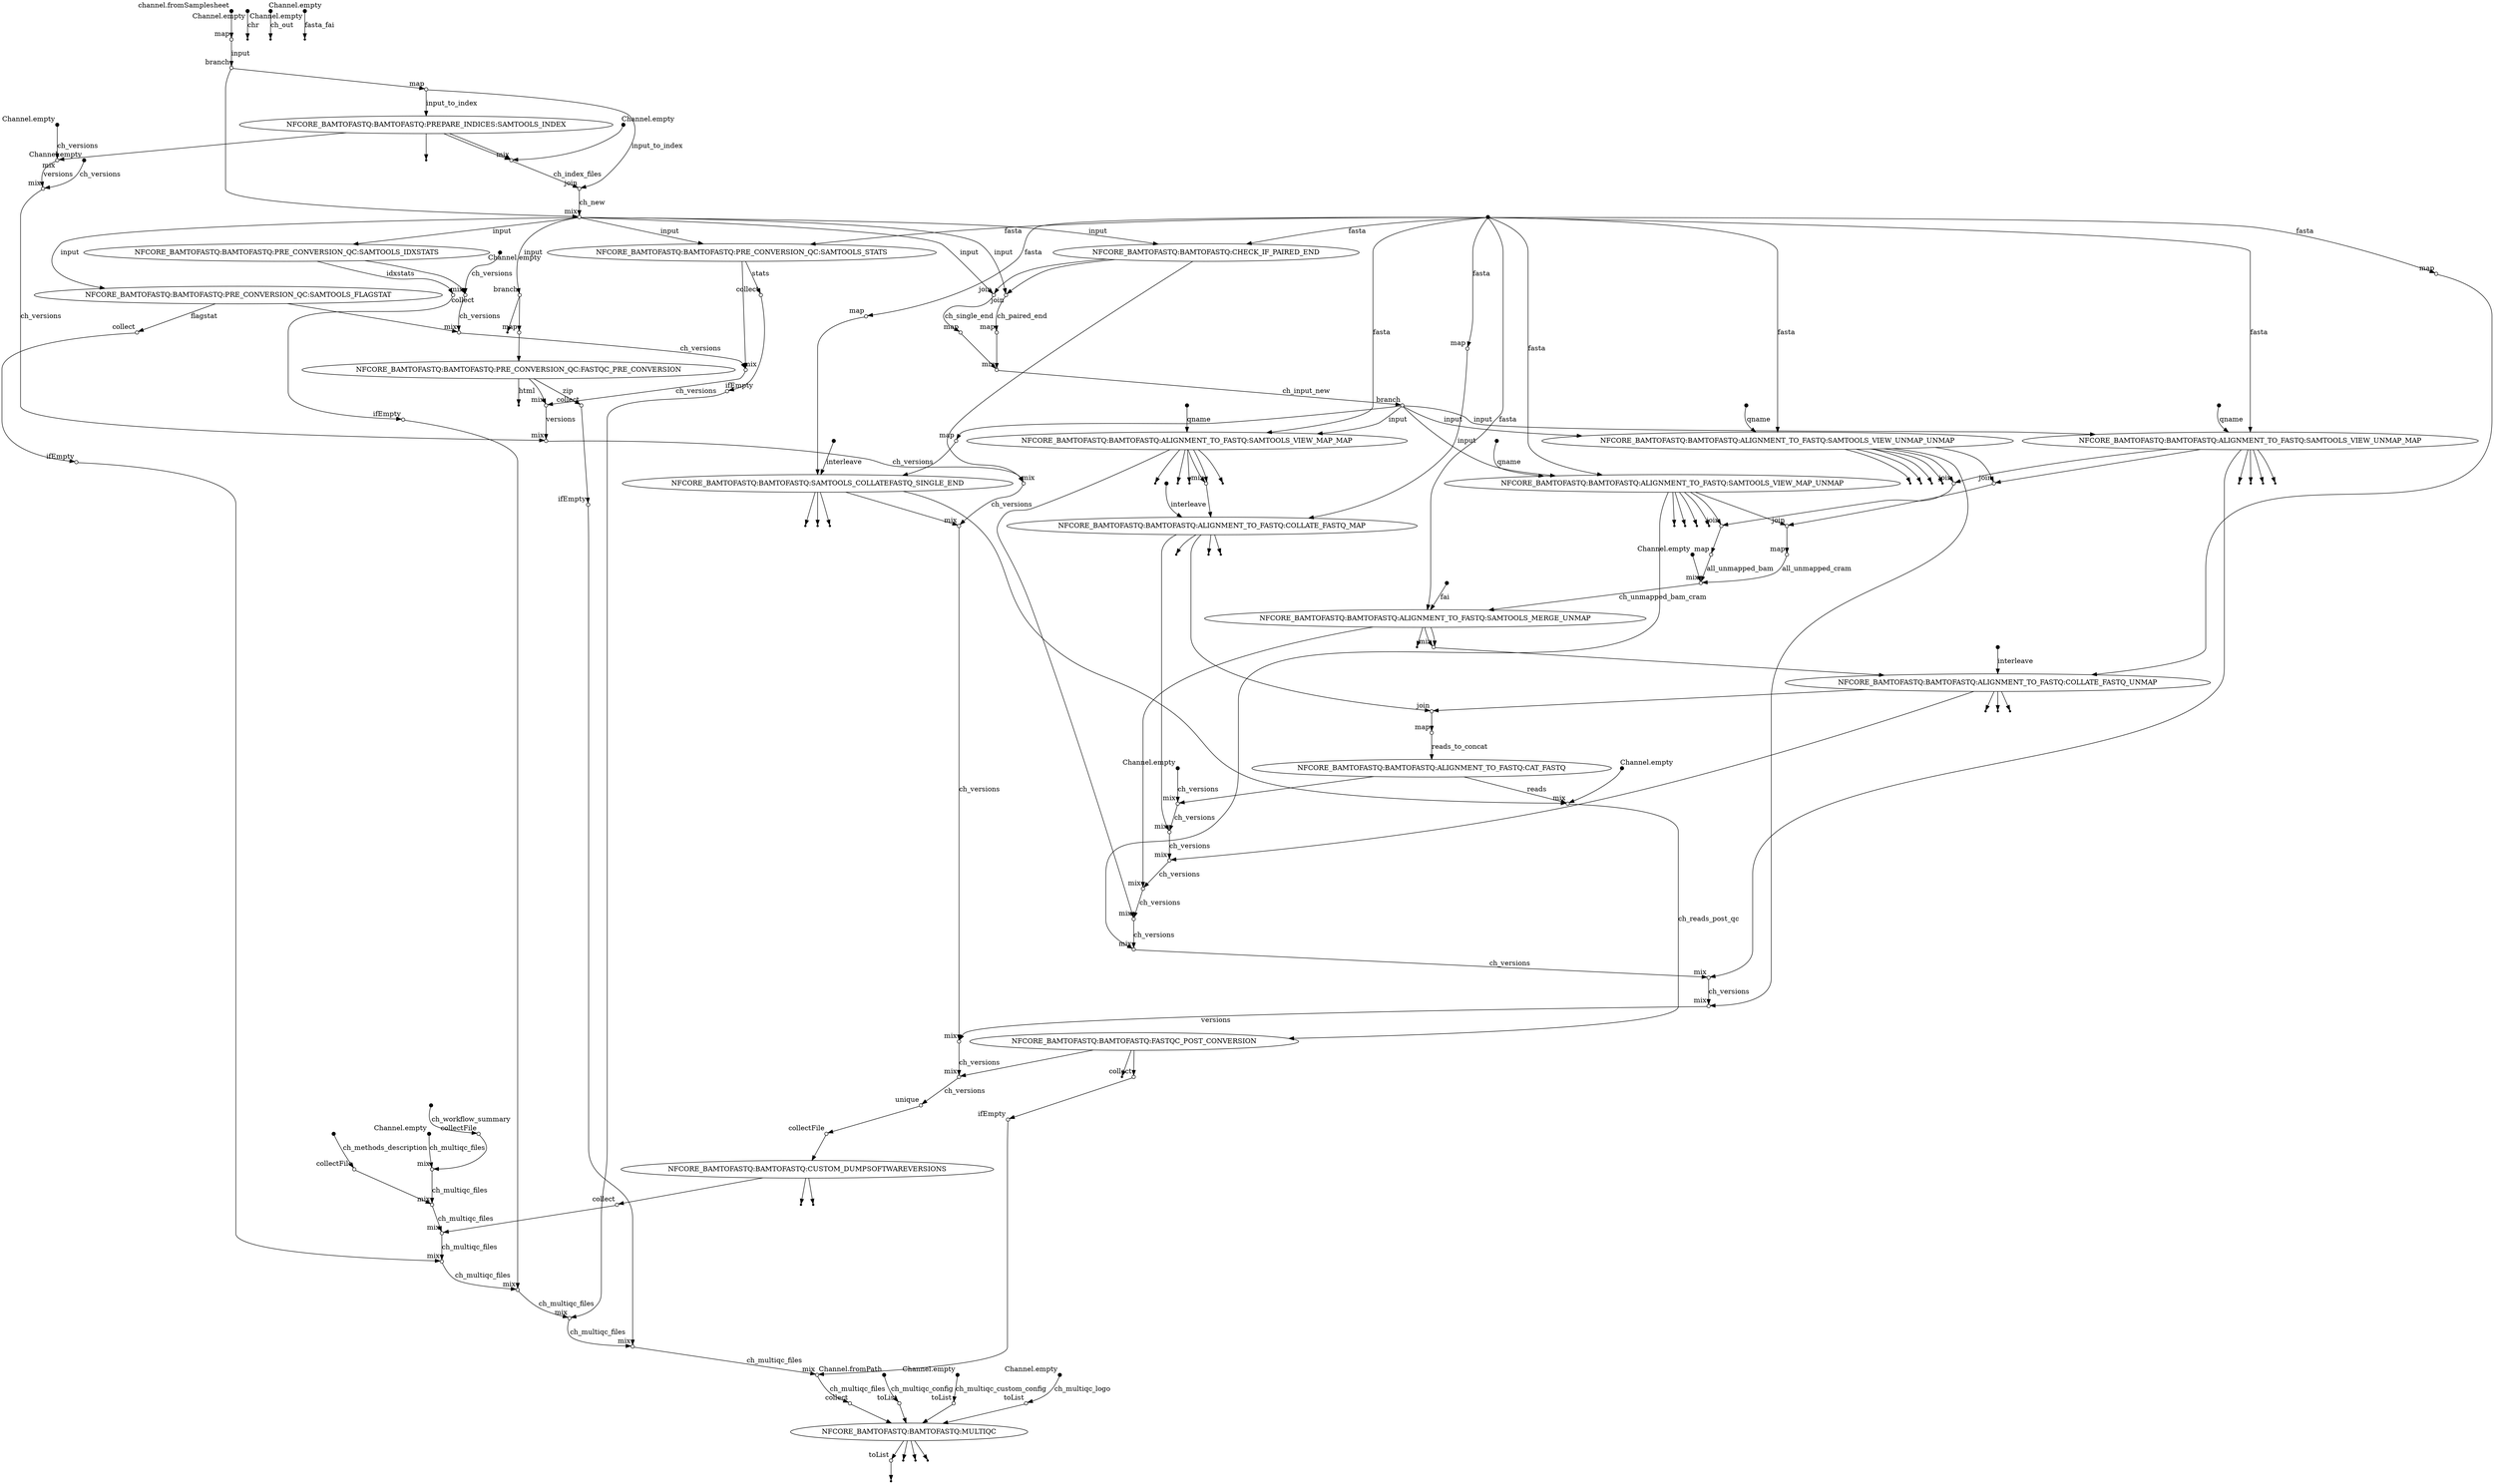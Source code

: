 digraph "bamtofastq_dag" {
v0 [shape=point,label="",fixedsize=true,width=0.1,xlabel="channel.fromSamplesheet"];
v1 [shape=circle,label="",fixedsize=true,width=0.1,xlabel="map"];
v0 -> v1;

v1 [shape=circle,label="",fixedsize=true,width=0.1,xlabel="map"];
v11 [shape=circle,label="",fixedsize=true,width=0.1,xlabel="branch"];
v1 -> v11 [label="input"];

v2 [shape=point,label="",fixedsize=true,width=0.1,xlabel="Channel.empty"];
v3 [shape=point];
v2 -> v3 [label="chr"];

v4 [shape=point,label="",fixedsize=true,width=0.1,xlabel="Channel.fromPath"];
v151 [shape=circle,label="",fixedsize=true,width=0.1,xlabel="toList"];
v4 -> v151 [label="ch_multiqc_config"];

v5 [shape=point,label="",fixedsize=true,width=0.1,xlabel="Channel.empty"];
v152 [shape=circle,label="",fixedsize=true,width=0.1,xlabel="toList"];
v5 -> v152 [label="ch_multiqc_custom_config"];

v6 [shape=point,label="",fixedsize=true,width=0.1,xlabel="Channel.empty"];
v153 [shape=circle,label="",fixedsize=true,width=0.1,xlabel="toList"];
v6 -> v153 [label="ch_multiqc_logo"];

v7 [shape=point,label="",fixedsize=true,width=0.1,xlabel="Channel.empty"];
v22 [shape=circle,label="",fixedsize=true,width=0.1,xlabel="mix"];
v7 -> v22 [label="ch_versions"];

v8 [shape=point,label="",fixedsize=true,width=0.1,xlabel="Channel.empty"];
v15 [shape=circle,label="",fixedsize=true,width=0.1,xlabel="mix"];
v8 -> v15 [label="ch_versions"];

v9 [shape=point,label="",fixedsize=true,width=0.1,xlabel="Channel.empty"];
v10 [shape=point];
v9 -> v10 [label="ch_out"];

v11 [shape=circle,label="",fixedsize=true,width=0.1,xlabel="branch"];
v12 [shape=circle,label="",fixedsize=true,width=0.1,xlabel="map"];
v11 -> v12;

v11 [shape=circle,label="",fixedsize=true,width=0.1,xlabel="branch"];
v19 [shape=circle,label="",fixedsize=true,width=0.1,xlabel="mix"];
v11 -> v19;

v12 [shape=circle,label="",fixedsize=true,width=0.1,xlabel="map"];
v13 [label="NFCORE_BAMTOFASTQ:BAMTOFASTQ:PREPARE_INDICES:SAMTOOLS_INDEX"];
v12 -> v13 [label="input_to_index"];

v13 [label="NFCORE_BAMTOFASTQ:BAMTOFASTQ:PREPARE_INDICES:SAMTOOLS_INDEX"];
v17 [shape=circle,label="",fixedsize=true,width=0.1,xlabel="mix"];
v13 -> v17;

v13 [label="NFCORE_BAMTOFASTQ:BAMTOFASTQ:PREPARE_INDICES:SAMTOOLS_INDEX"];
v14 [shape=point];
v13 -> v14;

v13 [label="NFCORE_BAMTOFASTQ:BAMTOFASTQ:PREPARE_INDICES:SAMTOOLS_INDEX"];
v17 [shape=circle,label="",fixedsize=true,width=0.1,xlabel="mix"];
v13 -> v17;

v13 [label="NFCORE_BAMTOFASTQ:BAMTOFASTQ:PREPARE_INDICES:SAMTOOLS_INDEX"];
v15 [shape=circle,label="",fixedsize=true,width=0.1,xlabel="mix"];
v13 -> v15;

v15 [shape=circle,label="",fixedsize=true,width=0.1,xlabel="mix"];
v22 [shape=circle,label="",fixedsize=true,width=0.1,xlabel="mix"];
v15 -> v22 [label="versions"];

v16 [shape=point,label="",fixedsize=true,width=0.1,xlabel="Channel.empty"];
v17 [shape=circle,label="",fixedsize=true,width=0.1,xlabel="mix"];
v16 -> v17;

v17 [shape=circle,label="",fixedsize=true,width=0.1,xlabel="mix"];
v18 [shape=circle,label="",fixedsize=true,width=0.1,xlabel="join"];
v17 -> v18 [label="ch_index_files"];

v12 [shape=circle,label="",fixedsize=true,width=0.1,xlabel="map"];
v18 [shape=circle,label="",fixedsize=true,width=0.1,xlabel="join"];
v12 -> v18 [label="input_to_index"];

v18 [shape=circle,label="",fixedsize=true,width=0.1,xlabel="join"];
v19 [shape=circle,label="",fixedsize=true,width=0.1,xlabel="mix"];
v18 -> v19 [label="ch_new"];

v19 [shape=circle,label="",fixedsize=true,width=0.1,xlabel="mix"];
v24 [label="NFCORE_BAMTOFASTQ:BAMTOFASTQ:PRE_CONVERSION_QC:SAMTOOLS_IDXSTATS"];
v19 -> v24 [label="input"];

v20 [shape=point,label="",fixedsize=true,width=0.1,xlabel="Channel.empty"];
v21 [shape=point];
v20 -> v21 [label="fasta_fai"];

v22 [shape=circle,label="",fixedsize=true,width=0.1,xlabel="mix"];
v37 [shape=circle,label="",fixedsize=true,width=0.1,xlabel="mix"];
v22 -> v37 [label="ch_versions"];

v23 [shape=point,label="",fixedsize=true,width=0.1,xlabel="Channel.empty"];
v33 [shape=circle,label="",fixedsize=true,width=0.1,xlabel="mix"];
v23 -> v33 [label="ch_versions"];

v24 [label="NFCORE_BAMTOFASTQ:BAMTOFASTQ:PRE_CONVERSION_QC:SAMTOOLS_IDXSTATS"];
v138 [shape=circle,label="",fixedsize=true,width=0.1,xlabel="collect"];
v24 -> v138 [label="idxstats"];

v24 [label="NFCORE_BAMTOFASTQ:BAMTOFASTQ:PRE_CONVERSION_QC:SAMTOOLS_IDXSTATS"];
v33 [shape=circle,label="",fixedsize=true,width=0.1,xlabel="mix"];
v24 -> v33;

v19 [shape=circle,label="",fixedsize=true,width=0.1,xlabel="mix"];
v25 [label="NFCORE_BAMTOFASTQ:BAMTOFASTQ:PRE_CONVERSION_QC:SAMTOOLS_FLAGSTAT"];
v19 -> v25 [label="input"];

v25 [label="NFCORE_BAMTOFASTQ:BAMTOFASTQ:PRE_CONVERSION_QC:SAMTOOLS_FLAGSTAT"];
v135 [shape=circle,label="",fixedsize=true,width=0.1,xlabel="collect"];
v25 -> v135 [label="flagstat"];

v25 [label="NFCORE_BAMTOFASTQ:BAMTOFASTQ:PRE_CONVERSION_QC:SAMTOOLS_FLAGSTAT"];
v34 [shape=circle,label="",fixedsize=true,width=0.1,xlabel="mix"];
v25 -> v34;

v19 [shape=circle,label="",fixedsize=true,width=0.1,xlabel="mix"];
v27 [label="NFCORE_BAMTOFASTQ:BAMTOFASTQ:PRE_CONVERSION_QC:SAMTOOLS_STATS"];
v19 -> v27 [label="input"];

v26 [shape=point,label="",fixedsize=true,width=0.1];
v27 [label="NFCORE_BAMTOFASTQ:BAMTOFASTQ:PRE_CONVERSION_QC:SAMTOOLS_STATS"];
v26 -> v27 [label="fasta"];

v27 [label="NFCORE_BAMTOFASTQ:BAMTOFASTQ:PRE_CONVERSION_QC:SAMTOOLS_STATS"];
v141 [shape=circle,label="",fixedsize=true,width=0.1,xlabel="collect"];
v27 -> v141 [label="stats"];

v27 [label="NFCORE_BAMTOFASTQ:BAMTOFASTQ:PRE_CONVERSION_QC:SAMTOOLS_STATS"];
v35 [shape=circle,label="",fixedsize=true,width=0.1,xlabel="mix"];
v27 -> v35;

v19 [shape=circle,label="",fixedsize=true,width=0.1,xlabel="mix"];
v28 [shape=circle,label="",fixedsize=true,width=0.1,xlabel="branch"];
v19 -> v28 [label="input"];

v28 [shape=circle,label="",fixedsize=true,width=0.1,xlabel="branch"];
v30 [shape=circle,label="",fixedsize=true,width=0.1,xlabel="map"];
v28 -> v30;

v28 [shape=circle,label="",fixedsize=true,width=0.1,xlabel="branch"];
v29 [shape=point];
v28 -> v29;

v30 [shape=circle,label="",fixedsize=true,width=0.1,xlabel="map"];
v31 [label="NFCORE_BAMTOFASTQ:BAMTOFASTQ:PRE_CONVERSION_QC:FASTQC_PRE_CONVERSION"];
v30 -> v31;

v31 [label="NFCORE_BAMTOFASTQ:BAMTOFASTQ:PRE_CONVERSION_QC:FASTQC_PRE_CONVERSION"];
v32 [shape=point];
v31 -> v32 [label="html"];

v31 [label="NFCORE_BAMTOFASTQ:BAMTOFASTQ:PRE_CONVERSION_QC:FASTQC_PRE_CONVERSION"];
v144 [shape=circle,label="",fixedsize=true,width=0.1,xlabel="collect"];
v31 -> v144 [label="zip"];

v31 [label="NFCORE_BAMTOFASTQ:BAMTOFASTQ:PRE_CONVERSION_QC:FASTQC_PRE_CONVERSION"];
v36 [shape=circle,label="",fixedsize=true,width=0.1,xlabel="mix"];
v31 -> v36;

v33 [shape=circle,label="",fixedsize=true,width=0.1,xlabel="mix"];
v34 [shape=circle,label="",fixedsize=true,width=0.1,xlabel="mix"];
v33 -> v34 [label="ch_versions"];

v34 [shape=circle,label="",fixedsize=true,width=0.1,xlabel="mix"];
v35 [shape=circle,label="",fixedsize=true,width=0.1,xlabel="mix"];
v34 -> v35 [label="ch_versions"];

v35 [shape=circle,label="",fixedsize=true,width=0.1,xlabel="mix"];
v36 [shape=circle,label="",fixedsize=true,width=0.1,xlabel="mix"];
v35 -> v36 [label="ch_versions"];

v36 [shape=circle,label="",fixedsize=true,width=0.1,xlabel="mix"];
v37 [shape=circle,label="",fixedsize=true,width=0.1,xlabel="mix"];
v36 -> v37 [label="versions"];

v37 [shape=circle,label="",fixedsize=true,width=0.1,xlabel="mix"];
v44 [shape=circle,label="",fixedsize=true,width=0.1,xlabel="mix"];
v37 -> v44 [label="ch_versions"];

v19 [shape=circle,label="",fixedsize=true,width=0.1,xlabel="mix"];
v38 [label="NFCORE_BAMTOFASTQ:BAMTOFASTQ:CHECK_IF_PAIRED_END"];
v19 -> v38 [label="input"];

v26 [shape=point,label="",fixedsize=true,width=0.1];
v38 [label="NFCORE_BAMTOFASTQ:BAMTOFASTQ:CHECK_IF_PAIRED_END"];
v26 -> v38 [label="fasta"];

v38 [label="NFCORE_BAMTOFASTQ:BAMTOFASTQ:CHECK_IF_PAIRED_END"];
v40 [shape=circle,label="",fixedsize=true,width=0.1,xlabel="join"];
v38 -> v40;

v38 [label="NFCORE_BAMTOFASTQ:BAMTOFASTQ:CHECK_IF_PAIRED_END"];
v39 [shape=circle,label="",fixedsize=true,width=0.1,xlabel="join"];
v38 -> v39;

v38 [label="NFCORE_BAMTOFASTQ:BAMTOFASTQ:CHECK_IF_PAIRED_END"];
v44 [shape=circle,label="",fixedsize=true,width=0.1,xlabel="mix"];
v38 -> v44;

v19 [shape=circle,label="",fixedsize=true,width=0.1,xlabel="mix"];
v39 [shape=circle,label="",fixedsize=true,width=0.1,xlabel="join"];
v19 -> v39 [label="input"];

v39 [shape=circle,label="",fixedsize=true,width=0.1,xlabel="join"];
v42 [shape=circle,label="",fixedsize=true,width=0.1,xlabel="map"];
v39 -> v42 [label="ch_paired_end"];

v19 [shape=circle,label="",fixedsize=true,width=0.1,xlabel="mix"];
v40 [shape=circle,label="",fixedsize=true,width=0.1,xlabel="join"];
v19 -> v40 [label="input"];

v40 [shape=circle,label="",fixedsize=true,width=0.1,xlabel="join"];
v41 [shape=circle,label="",fixedsize=true,width=0.1,xlabel="map"];
v40 -> v41 [label="ch_single_end"];

v41 [shape=circle,label="",fixedsize=true,width=0.1,xlabel="map"];
v43 [shape=circle,label="",fixedsize=true,width=0.1,xlabel="mix"];
v41 -> v43;

v42 [shape=circle,label="",fixedsize=true,width=0.1,xlabel="map"];
v43 [shape=circle,label="",fixedsize=true,width=0.1,xlabel="mix"];
v42 -> v43;

v43 [shape=circle,label="",fixedsize=true,width=0.1,xlabel="mix"];
v45 [shape=circle,label="",fixedsize=true,width=0.1,xlabel="branch"];
v43 -> v45 [label="ch_input_new"];

v44 [shape=circle,label="",fixedsize=true,width=0.1,xlabel="mix"];
v53 [shape=circle,label="",fixedsize=true,width=0.1,xlabel="mix"];
v44 -> v53 [label="ch_versions"];

v45 [shape=circle,label="",fixedsize=true,width=0.1,xlabel="branch"];
v46 [shape=circle,label="",fixedsize=true,width=0.1,xlabel="map"];
v45 -> v46;

v45 [shape=circle,label="",fixedsize=true,width=0.1,xlabel="branch"];
v56 [label="NFCORE_BAMTOFASTQ:BAMTOFASTQ:ALIGNMENT_TO_FASTQ:SAMTOOLS_VIEW_MAP_MAP"];
v45 -> v56 [label="input"];

v46 [shape=circle,label="",fixedsize=true,width=0.1,xlabel="map"];
v49 [label="NFCORE_BAMTOFASTQ:BAMTOFASTQ:SAMTOOLS_COLLATEFASTQ_SINGLE_END"];
v46 -> v49;

v26 [shape=point,label="",fixedsize=true,width=0.1];
v47 [shape=circle,label="",fixedsize=true,width=0.1,xlabel="map"];
v26 -> v47 [label="fasta"];

v47 [shape=circle,label="",fixedsize=true,width=0.1,xlabel="map"];
v49 [label="NFCORE_BAMTOFASTQ:BAMTOFASTQ:SAMTOOLS_COLLATEFASTQ_SINGLE_END"];
v47 -> v49;

v48 [shape=point,label="",fixedsize=true,width=0.1];
v49 [label="NFCORE_BAMTOFASTQ:BAMTOFASTQ:SAMTOOLS_COLLATEFASTQ_SINGLE_END"];
v48 -> v49 [label="interleave"];

v49 [label="NFCORE_BAMTOFASTQ:BAMTOFASTQ:SAMTOOLS_COLLATEFASTQ_SINGLE_END"];
v52 [shape=point];
v49 -> v52;

v49 [label="NFCORE_BAMTOFASTQ:BAMTOFASTQ:SAMTOOLS_COLLATEFASTQ_SINGLE_END"];
v51 [shape=point];
v49 -> v51;

v49 [label="NFCORE_BAMTOFASTQ:BAMTOFASTQ:SAMTOOLS_COLLATEFASTQ_SINGLE_END"];
v50 [shape=point];
v49 -> v50;

v49 [label="NFCORE_BAMTOFASTQ:BAMTOFASTQ:SAMTOOLS_COLLATEFASTQ_SINGLE_END"];
v117 [shape=circle,label="",fixedsize=true,width=0.1,xlabel="mix"];
v49 -> v117;

v49 [label="NFCORE_BAMTOFASTQ:BAMTOFASTQ:SAMTOOLS_COLLATEFASTQ_SINGLE_END"];
v53 [shape=circle,label="",fixedsize=true,width=0.1,xlabel="mix"];
v49 -> v53;

v53 [shape=circle,label="",fixedsize=true,width=0.1,xlabel="mix"];
v115 [shape=circle,label="",fixedsize=true,width=0.1,xlabel="mix"];
v53 -> v115 [label="ch_versions"];

v54 [shape=point,label="",fixedsize=true,width=0.1,xlabel="Channel.empty"];
v107 [shape=circle,label="",fixedsize=true,width=0.1,xlabel="mix"];
v54 -> v107 [label="ch_versions"];

v26 [shape=point,label="",fixedsize=true,width=0.1];
v56 [label="NFCORE_BAMTOFASTQ:BAMTOFASTQ:ALIGNMENT_TO_FASTQ:SAMTOOLS_VIEW_MAP_MAP"];
v26 -> v56 [label="fasta"];

v55 [shape=point,label="",fixedsize=true,width=0.1];
v56 [label="NFCORE_BAMTOFASTQ:BAMTOFASTQ:ALIGNMENT_TO_FASTQ:SAMTOOLS_VIEW_MAP_MAP"];
v55 -> v56 [label="qname"];

v56 [label="NFCORE_BAMTOFASTQ:BAMTOFASTQ:ALIGNMENT_TO_FASTQ:SAMTOOLS_VIEW_MAP_MAP"];
v97 [shape=circle,label="",fixedsize=true,width=0.1,xlabel="mix"];
v56 -> v97;

v56 [label="NFCORE_BAMTOFASTQ:BAMTOFASTQ:ALIGNMENT_TO_FASTQ:SAMTOOLS_VIEW_MAP_MAP"];
v97 [shape=circle,label="",fixedsize=true,width=0.1,xlabel="mix"];
v56 -> v97;

v56 [label="NFCORE_BAMTOFASTQ:BAMTOFASTQ:ALIGNMENT_TO_FASTQ:SAMTOOLS_VIEW_MAP_MAP"];
v60 [shape=point];
v56 -> v60;

v56 [label="NFCORE_BAMTOFASTQ:BAMTOFASTQ:ALIGNMENT_TO_FASTQ:SAMTOOLS_VIEW_MAP_MAP"];
v59 [shape=point];
v56 -> v59;

v56 [label="NFCORE_BAMTOFASTQ:BAMTOFASTQ:ALIGNMENT_TO_FASTQ:SAMTOOLS_VIEW_MAP_MAP"];
v58 [shape=point];
v56 -> v58;

v56 [label="NFCORE_BAMTOFASTQ:BAMTOFASTQ:ALIGNMENT_TO_FASTQ:SAMTOOLS_VIEW_MAP_MAP"];
v57 [shape=point];
v56 -> v57;

v56 [label="NFCORE_BAMTOFASTQ:BAMTOFASTQ:ALIGNMENT_TO_FASTQ:SAMTOOLS_VIEW_MAP_MAP"];
v111 [shape=circle,label="",fixedsize=true,width=0.1,xlabel="mix"];
v56 -> v111;

v45 [shape=circle,label="",fixedsize=true,width=0.1,xlabel="branch"];
v62 [label="NFCORE_BAMTOFASTQ:BAMTOFASTQ:ALIGNMENT_TO_FASTQ:SAMTOOLS_VIEW_UNMAP_UNMAP"];
v45 -> v62 [label="input"];

v26 [shape=point,label="",fixedsize=true,width=0.1];
v62 [label="NFCORE_BAMTOFASTQ:BAMTOFASTQ:ALIGNMENT_TO_FASTQ:SAMTOOLS_VIEW_UNMAP_UNMAP"];
v26 -> v62 [label="fasta"];

v61 [shape=point,label="",fixedsize=true,width=0.1];
v62 [label="NFCORE_BAMTOFASTQ:BAMTOFASTQ:ALIGNMENT_TO_FASTQ:SAMTOOLS_VIEW_UNMAP_UNMAP"];
v61 -> v62 [label="qname"];

v62 [label="NFCORE_BAMTOFASTQ:BAMTOFASTQ:ALIGNMENT_TO_FASTQ:SAMTOOLS_VIEW_UNMAP_UNMAP"];
v79 [shape=circle,label="",fixedsize=true,width=0.1,xlabel="join"];
v62 -> v79;

v62 [label="NFCORE_BAMTOFASTQ:BAMTOFASTQ:ALIGNMENT_TO_FASTQ:SAMTOOLS_VIEW_UNMAP_UNMAP"];
v82 [shape=circle,label="",fixedsize=true,width=0.1,xlabel="join"];
v62 -> v82;

v62 [label="NFCORE_BAMTOFASTQ:BAMTOFASTQ:ALIGNMENT_TO_FASTQ:SAMTOOLS_VIEW_UNMAP_UNMAP"];
v66 [shape=point];
v62 -> v66;

v62 [label="NFCORE_BAMTOFASTQ:BAMTOFASTQ:ALIGNMENT_TO_FASTQ:SAMTOOLS_VIEW_UNMAP_UNMAP"];
v65 [shape=point];
v62 -> v65;

v62 [label="NFCORE_BAMTOFASTQ:BAMTOFASTQ:ALIGNMENT_TO_FASTQ:SAMTOOLS_VIEW_UNMAP_UNMAP"];
v64 [shape=point];
v62 -> v64;

v62 [label="NFCORE_BAMTOFASTQ:BAMTOFASTQ:ALIGNMENT_TO_FASTQ:SAMTOOLS_VIEW_UNMAP_UNMAP"];
v63 [shape=point];
v62 -> v63;

v62 [label="NFCORE_BAMTOFASTQ:BAMTOFASTQ:ALIGNMENT_TO_FASTQ:SAMTOOLS_VIEW_UNMAP_UNMAP"];
v114 [shape=circle,label="",fixedsize=true,width=0.1,xlabel="mix"];
v62 -> v114;

v45 [shape=circle,label="",fixedsize=true,width=0.1,xlabel="branch"];
v68 [label="NFCORE_BAMTOFASTQ:BAMTOFASTQ:ALIGNMENT_TO_FASTQ:SAMTOOLS_VIEW_UNMAP_MAP"];
v45 -> v68 [label="input"];

v26 [shape=point,label="",fixedsize=true,width=0.1];
v68 [label="NFCORE_BAMTOFASTQ:BAMTOFASTQ:ALIGNMENT_TO_FASTQ:SAMTOOLS_VIEW_UNMAP_MAP"];
v26 -> v68 [label="fasta"];

v67 [shape=point,label="",fixedsize=true,width=0.1];
v68 [label="NFCORE_BAMTOFASTQ:BAMTOFASTQ:ALIGNMENT_TO_FASTQ:SAMTOOLS_VIEW_UNMAP_MAP"];
v67 -> v68 [label="qname"];

v68 [label="NFCORE_BAMTOFASTQ:BAMTOFASTQ:ALIGNMENT_TO_FASTQ:SAMTOOLS_VIEW_UNMAP_MAP"];
v79 [shape=circle,label="",fixedsize=true,width=0.1,xlabel="join"];
v68 -> v79;

v68 [label="NFCORE_BAMTOFASTQ:BAMTOFASTQ:ALIGNMENT_TO_FASTQ:SAMTOOLS_VIEW_UNMAP_MAP"];
v82 [shape=circle,label="",fixedsize=true,width=0.1,xlabel="join"];
v68 -> v82;

v68 [label="NFCORE_BAMTOFASTQ:BAMTOFASTQ:ALIGNMENT_TO_FASTQ:SAMTOOLS_VIEW_UNMAP_MAP"];
v72 [shape=point];
v68 -> v72;

v68 [label="NFCORE_BAMTOFASTQ:BAMTOFASTQ:ALIGNMENT_TO_FASTQ:SAMTOOLS_VIEW_UNMAP_MAP"];
v71 [shape=point];
v68 -> v71;

v68 [label="NFCORE_BAMTOFASTQ:BAMTOFASTQ:ALIGNMENT_TO_FASTQ:SAMTOOLS_VIEW_UNMAP_MAP"];
v70 [shape=point];
v68 -> v70;

v68 [label="NFCORE_BAMTOFASTQ:BAMTOFASTQ:ALIGNMENT_TO_FASTQ:SAMTOOLS_VIEW_UNMAP_MAP"];
v69 [shape=point];
v68 -> v69;

v68 [label="NFCORE_BAMTOFASTQ:BAMTOFASTQ:ALIGNMENT_TO_FASTQ:SAMTOOLS_VIEW_UNMAP_MAP"];
v113 [shape=circle,label="",fixedsize=true,width=0.1,xlabel="mix"];
v68 -> v113;

v45 [shape=circle,label="",fixedsize=true,width=0.1,xlabel="branch"];
v74 [label="NFCORE_BAMTOFASTQ:BAMTOFASTQ:ALIGNMENT_TO_FASTQ:SAMTOOLS_VIEW_MAP_UNMAP"];
v45 -> v74 [label="input"];

v26 [shape=point,label="",fixedsize=true,width=0.1];
v74 [label="NFCORE_BAMTOFASTQ:BAMTOFASTQ:ALIGNMENT_TO_FASTQ:SAMTOOLS_VIEW_MAP_UNMAP"];
v26 -> v74 [label="fasta"];

v73 [shape=point,label="",fixedsize=true,width=0.1];
v74 [label="NFCORE_BAMTOFASTQ:BAMTOFASTQ:ALIGNMENT_TO_FASTQ:SAMTOOLS_VIEW_MAP_UNMAP"];
v73 -> v74 [label="qname"];

v74 [label="NFCORE_BAMTOFASTQ:BAMTOFASTQ:ALIGNMENT_TO_FASTQ:SAMTOOLS_VIEW_MAP_UNMAP"];
v80 [shape=circle,label="",fixedsize=true,width=0.1,xlabel="join"];
v74 -> v80;

v74 [label="NFCORE_BAMTOFASTQ:BAMTOFASTQ:ALIGNMENT_TO_FASTQ:SAMTOOLS_VIEW_MAP_UNMAP"];
v83 [shape=circle,label="",fixedsize=true,width=0.1,xlabel="join"];
v74 -> v83;

v74 [label="NFCORE_BAMTOFASTQ:BAMTOFASTQ:ALIGNMENT_TO_FASTQ:SAMTOOLS_VIEW_MAP_UNMAP"];
v78 [shape=point];
v74 -> v78;

v74 [label="NFCORE_BAMTOFASTQ:BAMTOFASTQ:ALIGNMENT_TO_FASTQ:SAMTOOLS_VIEW_MAP_UNMAP"];
v77 [shape=point];
v74 -> v77;

v74 [label="NFCORE_BAMTOFASTQ:BAMTOFASTQ:ALIGNMENT_TO_FASTQ:SAMTOOLS_VIEW_MAP_UNMAP"];
v76 [shape=point];
v74 -> v76;

v74 [label="NFCORE_BAMTOFASTQ:BAMTOFASTQ:ALIGNMENT_TO_FASTQ:SAMTOOLS_VIEW_MAP_UNMAP"];
v75 [shape=point];
v74 -> v75;

v74 [label="NFCORE_BAMTOFASTQ:BAMTOFASTQ:ALIGNMENT_TO_FASTQ:SAMTOOLS_VIEW_MAP_UNMAP"];
v112 [shape=circle,label="",fixedsize=true,width=0.1,xlabel="mix"];
v74 -> v112;

v79 [shape=circle,label="",fixedsize=true,width=0.1,xlabel="join"];
v80 [shape=circle,label="",fixedsize=true,width=0.1,xlabel="join"];
v79 -> v80;

v80 [shape=circle,label="",fixedsize=true,width=0.1,xlabel="join"];
v81 [shape=circle,label="",fixedsize=true,width=0.1,xlabel="map"];
v80 -> v81;

v81 [shape=circle,label="",fixedsize=true,width=0.1,xlabel="map"];
v86 [shape=circle,label="",fixedsize=true,width=0.1,xlabel="mix"];
v81 -> v86 [label="all_unmapped_bam"];

v82 [shape=circle,label="",fixedsize=true,width=0.1,xlabel="join"];
v83 [shape=circle,label="",fixedsize=true,width=0.1,xlabel="join"];
v82 -> v83;

v83 [shape=circle,label="",fixedsize=true,width=0.1,xlabel="join"];
v84 [shape=circle,label="",fixedsize=true,width=0.1,xlabel="map"];
v83 -> v84;

v84 [shape=circle,label="",fixedsize=true,width=0.1,xlabel="map"];
v86 [shape=circle,label="",fixedsize=true,width=0.1,xlabel="mix"];
v84 -> v86 [label="all_unmapped_cram"];

v85 [shape=point,label="",fixedsize=true,width=0.1,xlabel="Channel.empty"];
v86 [shape=circle,label="",fixedsize=true,width=0.1,xlabel="mix"];
v85 -> v86;

v86 [shape=circle,label="",fixedsize=true,width=0.1,xlabel="mix"];
v88 [label="NFCORE_BAMTOFASTQ:BAMTOFASTQ:ALIGNMENT_TO_FASTQ:SAMTOOLS_MERGE_UNMAP"];
v86 -> v88 [label="ch_unmapped_bam_cram"];

v26 [shape=point,label="",fixedsize=true,width=0.1];
v88 [label="NFCORE_BAMTOFASTQ:BAMTOFASTQ:ALIGNMENT_TO_FASTQ:SAMTOOLS_MERGE_UNMAP"];
v26 -> v88 [label="fasta"];

v87 [shape=point,label="",fixedsize=true,width=0.1];
v88 [label="NFCORE_BAMTOFASTQ:BAMTOFASTQ:ALIGNMENT_TO_FASTQ:SAMTOOLS_MERGE_UNMAP"];
v87 -> v88 [label="fai"];

v88 [label="NFCORE_BAMTOFASTQ:BAMTOFASTQ:ALIGNMENT_TO_FASTQ:SAMTOOLS_MERGE_UNMAP"];
v90 [shape=circle,label="",fixedsize=true,width=0.1,xlabel="mix"];
v88 -> v90;

v88 [label="NFCORE_BAMTOFASTQ:BAMTOFASTQ:ALIGNMENT_TO_FASTQ:SAMTOOLS_MERGE_UNMAP"];
v90 [shape=circle,label="",fixedsize=true,width=0.1,xlabel="mix"];
v88 -> v90;

v88 [label="NFCORE_BAMTOFASTQ:BAMTOFASTQ:ALIGNMENT_TO_FASTQ:SAMTOOLS_MERGE_UNMAP"];
v89 [shape=point];
v88 -> v89;

v88 [label="NFCORE_BAMTOFASTQ:BAMTOFASTQ:ALIGNMENT_TO_FASTQ:SAMTOOLS_MERGE_UNMAP"];
v110 [shape=circle,label="",fixedsize=true,width=0.1,xlabel="mix"];
v88 -> v110;

v90 [shape=circle,label="",fixedsize=true,width=0.1,xlabel="mix"];
v93 [label="NFCORE_BAMTOFASTQ:BAMTOFASTQ:ALIGNMENT_TO_FASTQ:COLLATE_FASTQ_UNMAP"];
v90 -> v93;

v26 [shape=point,label="",fixedsize=true,width=0.1];
v91 [shape=circle,label="",fixedsize=true,width=0.1,xlabel="map"];
v26 -> v91 [label="fasta"];

v91 [shape=circle,label="",fixedsize=true,width=0.1,xlabel="map"];
v93 [label="NFCORE_BAMTOFASTQ:BAMTOFASTQ:ALIGNMENT_TO_FASTQ:COLLATE_FASTQ_UNMAP"];
v91 -> v93;

v92 [shape=point,label="",fixedsize=true,width=0.1];
v93 [label="NFCORE_BAMTOFASTQ:BAMTOFASTQ:ALIGNMENT_TO_FASTQ:COLLATE_FASTQ_UNMAP"];
v92 -> v93 [label="interleave"];

v93 [label="NFCORE_BAMTOFASTQ:BAMTOFASTQ:ALIGNMENT_TO_FASTQ:COLLATE_FASTQ_UNMAP"];
v104 [shape=circle,label="",fixedsize=true,width=0.1,xlabel="join"];
v93 -> v104;

v93 [label="NFCORE_BAMTOFASTQ:BAMTOFASTQ:ALIGNMENT_TO_FASTQ:COLLATE_FASTQ_UNMAP"];
v96 [shape=point];
v93 -> v96;

v93 [label="NFCORE_BAMTOFASTQ:BAMTOFASTQ:ALIGNMENT_TO_FASTQ:COLLATE_FASTQ_UNMAP"];
v95 [shape=point];
v93 -> v95;

v93 [label="NFCORE_BAMTOFASTQ:BAMTOFASTQ:ALIGNMENT_TO_FASTQ:COLLATE_FASTQ_UNMAP"];
v94 [shape=point];
v93 -> v94;

v93 [label="NFCORE_BAMTOFASTQ:BAMTOFASTQ:ALIGNMENT_TO_FASTQ:COLLATE_FASTQ_UNMAP"];
v109 [shape=circle,label="",fixedsize=true,width=0.1,xlabel="mix"];
v93 -> v109;

v97 [shape=circle,label="",fixedsize=true,width=0.1,xlabel="mix"];
v100 [label="NFCORE_BAMTOFASTQ:BAMTOFASTQ:ALIGNMENT_TO_FASTQ:COLLATE_FASTQ_MAP"];
v97 -> v100;

v26 [shape=point,label="",fixedsize=true,width=0.1];
v98 [shape=circle,label="",fixedsize=true,width=0.1,xlabel="map"];
v26 -> v98 [label="fasta"];

v98 [shape=circle,label="",fixedsize=true,width=0.1,xlabel="map"];
v100 [label="NFCORE_BAMTOFASTQ:BAMTOFASTQ:ALIGNMENT_TO_FASTQ:COLLATE_FASTQ_MAP"];
v98 -> v100;

v99 [shape=point,label="",fixedsize=true,width=0.1];
v100 [label="NFCORE_BAMTOFASTQ:BAMTOFASTQ:ALIGNMENT_TO_FASTQ:COLLATE_FASTQ_MAP"];
v99 -> v100 [label="interleave"];

v100 [label="NFCORE_BAMTOFASTQ:BAMTOFASTQ:ALIGNMENT_TO_FASTQ:COLLATE_FASTQ_MAP"];
v104 [shape=circle,label="",fixedsize=true,width=0.1,xlabel="join"];
v100 -> v104;

v100 [label="NFCORE_BAMTOFASTQ:BAMTOFASTQ:ALIGNMENT_TO_FASTQ:COLLATE_FASTQ_MAP"];
v103 [shape=point];
v100 -> v103;

v100 [label="NFCORE_BAMTOFASTQ:BAMTOFASTQ:ALIGNMENT_TO_FASTQ:COLLATE_FASTQ_MAP"];
v102 [shape=point];
v100 -> v102;

v100 [label="NFCORE_BAMTOFASTQ:BAMTOFASTQ:ALIGNMENT_TO_FASTQ:COLLATE_FASTQ_MAP"];
v101 [shape=point];
v100 -> v101;

v100 [label="NFCORE_BAMTOFASTQ:BAMTOFASTQ:ALIGNMENT_TO_FASTQ:COLLATE_FASTQ_MAP"];
v108 [shape=circle,label="",fixedsize=true,width=0.1,xlabel="mix"];
v100 -> v108;

v104 [shape=circle,label="",fixedsize=true,width=0.1,xlabel="join"];
v105 [shape=circle,label="",fixedsize=true,width=0.1,xlabel="map"];
v104 -> v105;

v105 [shape=circle,label="",fixedsize=true,width=0.1,xlabel="map"];
v106 [label="NFCORE_BAMTOFASTQ:BAMTOFASTQ:ALIGNMENT_TO_FASTQ:CAT_FASTQ"];
v105 -> v106 [label="reads_to_concat"];

v106 [label="NFCORE_BAMTOFASTQ:BAMTOFASTQ:ALIGNMENT_TO_FASTQ:CAT_FASTQ"];
v117 [shape=circle,label="",fixedsize=true,width=0.1,xlabel="mix"];
v106 -> v117 [label="reads"];

v106 [label="NFCORE_BAMTOFASTQ:BAMTOFASTQ:ALIGNMENT_TO_FASTQ:CAT_FASTQ"];
v107 [shape=circle,label="",fixedsize=true,width=0.1,xlabel="mix"];
v106 -> v107;

v107 [shape=circle,label="",fixedsize=true,width=0.1,xlabel="mix"];
v108 [shape=circle,label="",fixedsize=true,width=0.1,xlabel="mix"];
v107 -> v108 [label="ch_versions"];

v108 [shape=circle,label="",fixedsize=true,width=0.1,xlabel="mix"];
v109 [shape=circle,label="",fixedsize=true,width=0.1,xlabel="mix"];
v108 -> v109 [label="ch_versions"];

v109 [shape=circle,label="",fixedsize=true,width=0.1,xlabel="mix"];
v110 [shape=circle,label="",fixedsize=true,width=0.1,xlabel="mix"];
v109 -> v110 [label="ch_versions"];

v110 [shape=circle,label="",fixedsize=true,width=0.1,xlabel="mix"];
v111 [shape=circle,label="",fixedsize=true,width=0.1,xlabel="mix"];
v110 -> v111 [label="ch_versions"];

v111 [shape=circle,label="",fixedsize=true,width=0.1,xlabel="mix"];
v112 [shape=circle,label="",fixedsize=true,width=0.1,xlabel="mix"];
v111 -> v112 [label="ch_versions"];

v112 [shape=circle,label="",fixedsize=true,width=0.1,xlabel="mix"];
v113 [shape=circle,label="",fixedsize=true,width=0.1,xlabel="mix"];
v112 -> v113 [label="ch_versions"];

v113 [shape=circle,label="",fixedsize=true,width=0.1,xlabel="mix"];
v114 [shape=circle,label="",fixedsize=true,width=0.1,xlabel="mix"];
v113 -> v114 [label="ch_versions"];

v114 [shape=circle,label="",fixedsize=true,width=0.1,xlabel="mix"];
v115 [shape=circle,label="",fixedsize=true,width=0.1,xlabel="mix"];
v114 -> v115 [label="versions"];

v115 [shape=circle,label="",fixedsize=true,width=0.1,xlabel="mix"];
v120 [shape=circle,label="",fixedsize=true,width=0.1,xlabel="mix"];
v115 -> v120 [label="ch_versions"];

v116 [shape=point,label="",fixedsize=true,width=0.1,xlabel="Channel.empty"];
v117 [shape=circle,label="",fixedsize=true,width=0.1,xlabel="mix"];
v116 -> v117;

v117 [shape=circle,label="",fixedsize=true,width=0.1,xlabel="mix"];
v118 [label="NFCORE_BAMTOFASTQ:BAMTOFASTQ:FASTQC_POST_CONVERSION"];
v117 -> v118 [label="ch_reads_post_qc"];

v118 [label="NFCORE_BAMTOFASTQ:BAMTOFASTQ:FASTQC_POST_CONVERSION"];
v119 [shape=point];
v118 -> v119;

v118 [label="NFCORE_BAMTOFASTQ:BAMTOFASTQ:FASTQC_POST_CONVERSION"];
v147 [shape=circle,label="",fixedsize=true,width=0.1,xlabel="collect"];
v118 -> v147;

v118 [label="NFCORE_BAMTOFASTQ:BAMTOFASTQ:FASTQC_POST_CONVERSION"];
v120 [shape=circle,label="",fixedsize=true,width=0.1,xlabel="mix"];
v118 -> v120;

v120 [shape=circle,label="",fixedsize=true,width=0.1,xlabel="mix"];
v121 [shape=circle,label="",fixedsize=true,width=0.1,xlabel="unique"];
v120 -> v121 [label="ch_versions"];

v121 [shape=circle,label="",fixedsize=true,width=0.1,xlabel="unique"];
v122 [shape=circle,label="",fixedsize=true,width=0.1,xlabel="collectFile"];
v121 -> v122;

v122 [shape=circle,label="",fixedsize=true,width=0.1,xlabel="collectFile"];
v123 [label="NFCORE_BAMTOFASTQ:BAMTOFASTQ:CUSTOM_DUMPSOFTWAREVERSIONS"];
v122 -> v123;

v123 [label="NFCORE_BAMTOFASTQ:BAMTOFASTQ:CUSTOM_DUMPSOFTWAREVERSIONS"];
v125 [shape=point];
v123 -> v125;

v123 [label="NFCORE_BAMTOFASTQ:BAMTOFASTQ:CUSTOM_DUMPSOFTWAREVERSIONS"];
v133 [shape=circle,label="",fixedsize=true,width=0.1,xlabel="collect"];
v123 -> v133;

v123 [label="NFCORE_BAMTOFASTQ:BAMTOFASTQ:CUSTOM_DUMPSOFTWAREVERSIONS"];
v124 [shape=point];
v123 -> v124;

v126 [shape=point,label="",fixedsize=true,width=0.1,xlabel="Channel.empty"];
v129 [shape=circle,label="",fixedsize=true,width=0.1,xlabel="mix"];
v126 -> v129 [label="ch_multiqc_files"];

v127 [shape=point,label="",fixedsize=true,width=0.1];
v128 [shape=circle,label="",fixedsize=true,width=0.1,xlabel="collectFile"];
v127 -> v128 [label="ch_workflow_summary"];

v128 [shape=circle,label="",fixedsize=true,width=0.1,xlabel="collectFile"];
v129 [shape=circle,label="",fixedsize=true,width=0.1,xlabel="mix"];
v128 -> v129;

v129 [shape=circle,label="",fixedsize=true,width=0.1,xlabel="mix"];
v132 [shape=circle,label="",fixedsize=true,width=0.1,xlabel="mix"];
v129 -> v132 [label="ch_multiqc_files"];

v130 [shape=point,label="",fixedsize=true,width=0.1];
v131 [shape=circle,label="",fixedsize=true,width=0.1,xlabel="collectFile"];
v130 -> v131 [label="ch_methods_description"];

v131 [shape=circle,label="",fixedsize=true,width=0.1,xlabel="collectFile"];
v132 [shape=circle,label="",fixedsize=true,width=0.1,xlabel="mix"];
v131 -> v132;

v132 [shape=circle,label="",fixedsize=true,width=0.1,xlabel="mix"];
v134 [shape=circle,label="",fixedsize=true,width=0.1,xlabel="mix"];
v132 -> v134 [label="ch_multiqc_files"];

v133 [shape=circle,label="",fixedsize=true,width=0.1,xlabel="collect"];
v134 [shape=circle,label="",fixedsize=true,width=0.1,xlabel="mix"];
v133 -> v134;

v134 [shape=circle,label="",fixedsize=true,width=0.1,xlabel="mix"];
v137 [shape=circle,label="",fixedsize=true,width=0.1,xlabel="mix"];
v134 -> v137 [label="ch_multiqc_files"];

v135 [shape=circle,label="",fixedsize=true,width=0.1,xlabel="collect"];
v136 [shape=circle,label="",fixedsize=true,width=0.1,xlabel="ifEmpty"];
v135 -> v136;

v136 [shape=circle,label="",fixedsize=true,width=0.1,xlabel="ifEmpty"];
v137 [shape=circle,label="",fixedsize=true,width=0.1,xlabel="mix"];
v136 -> v137;

v137 [shape=circle,label="",fixedsize=true,width=0.1,xlabel="mix"];
v140 [shape=circle,label="",fixedsize=true,width=0.1,xlabel="mix"];
v137 -> v140 [label="ch_multiqc_files"];

v138 [shape=circle,label="",fixedsize=true,width=0.1,xlabel="collect"];
v139 [shape=circle,label="",fixedsize=true,width=0.1,xlabel="ifEmpty"];
v138 -> v139;

v139 [shape=circle,label="",fixedsize=true,width=0.1,xlabel="ifEmpty"];
v140 [shape=circle,label="",fixedsize=true,width=0.1,xlabel="mix"];
v139 -> v140;

v140 [shape=circle,label="",fixedsize=true,width=0.1,xlabel="mix"];
v143 [shape=circle,label="",fixedsize=true,width=0.1,xlabel="mix"];
v140 -> v143 [label="ch_multiqc_files"];

v141 [shape=circle,label="",fixedsize=true,width=0.1,xlabel="collect"];
v142 [shape=circle,label="",fixedsize=true,width=0.1,xlabel="ifEmpty"];
v141 -> v142;

v142 [shape=circle,label="",fixedsize=true,width=0.1,xlabel="ifEmpty"];
v143 [shape=circle,label="",fixedsize=true,width=0.1,xlabel="mix"];
v142 -> v143;

v143 [shape=circle,label="",fixedsize=true,width=0.1,xlabel="mix"];
v146 [shape=circle,label="",fixedsize=true,width=0.1,xlabel="mix"];
v143 -> v146 [label="ch_multiqc_files"];

v144 [shape=circle,label="",fixedsize=true,width=0.1,xlabel="collect"];
v145 [shape=circle,label="",fixedsize=true,width=0.1,xlabel="ifEmpty"];
v144 -> v145;

v145 [shape=circle,label="",fixedsize=true,width=0.1,xlabel="ifEmpty"];
v146 [shape=circle,label="",fixedsize=true,width=0.1,xlabel="mix"];
v145 -> v146;

v146 [shape=circle,label="",fixedsize=true,width=0.1,xlabel="mix"];
v149 [shape=circle,label="",fixedsize=true,width=0.1,xlabel="mix"];
v146 -> v149 [label="ch_multiqc_files"];

v147 [shape=circle,label="",fixedsize=true,width=0.1,xlabel="collect"];
v148 [shape=circle,label="",fixedsize=true,width=0.1,xlabel="ifEmpty"];
v147 -> v148;

v148 [shape=circle,label="",fixedsize=true,width=0.1,xlabel="ifEmpty"];
v149 [shape=circle,label="",fixedsize=true,width=0.1,xlabel="mix"];
v148 -> v149;

v149 [shape=circle,label="",fixedsize=true,width=0.1,xlabel="mix"];
v150 [shape=circle,label="",fixedsize=true,width=0.1,xlabel="collect"];
v149 -> v150 [label="ch_multiqc_files"];

v150 [shape=circle,label="",fixedsize=true,width=0.1,xlabel="collect"];
v154 [label="NFCORE_BAMTOFASTQ:BAMTOFASTQ:MULTIQC"];
v150 -> v154;

v151 [shape=circle,label="",fixedsize=true,width=0.1,xlabel="toList"];
v154 [label="NFCORE_BAMTOFASTQ:BAMTOFASTQ:MULTIQC"];
v151 -> v154;

v152 [shape=circle,label="",fixedsize=true,width=0.1,xlabel="toList"];
v154 [label="NFCORE_BAMTOFASTQ:BAMTOFASTQ:MULTIQC"];
v152 -> v154;

v153 [shape=circle,label="",fixedsize=true,width=0.1,xlabel="toList"];
v154 [label="NFCORE_BAMTOFASTQ:BAMTOFASTQ:MULTIQC"];
v153 -> v154;

v154 [label="NFCORE_BAMTOFASTQ:BAMTOFASTQ:MULTIQC"];
v158 [shape=circle,label="",fixedsize=true,width=0.1,xlabel="toList"];
v154 -> v158;

v154 [label="NFCORE_BAMTOFASTQ:BAMTOFASTQ:MULTIQC"];
v157 [shape=point];
v154 -> v157;

v154 [label="NFCORE_BAMTOFASTQ:BAMTOFASTQ:MULTIQC"];
v156 [shape=point];
v154 -> v156;

v154 [label="NFCORE_BAMTOFASTQ:BAMTOFASTQ:MULTIQC"];
v155 [shape=point];
v154 -> v155;

v158 [shape=circle,label="",fixedsize=true,width=0.1,xlabel="toList"];
v159 [shape=point];
v158 -> v159;

}
